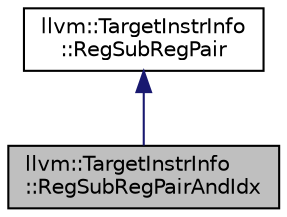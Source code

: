 digraph "llvm::TargetInstrInfo::RegSubRegPairAndIdx"
{
 // LATEX_PDF_SIZE
  bgcolor="transparent";
  edge [fontname="Helvetica",fontsize="10",labelfontname="Helvetica",labelfontsize="10"];
  node [fontname="Helvetica",fontsize="10",shape="box"];
  Node1 [label="llvm::TargetInstrInfo\l::RegSubRegPairAndIdx",height=0.2,width=0.4,color="black", fillcolor="grey75", style="filled", fontcolor="black",tooltip="A pair composed of a pair of a register and a sub-register index, and another sub-register index."];
  Node2 -> Node1 [dir="back",color="midnightblue",fontsize="10",style="solid",fontname="Helvetica"];
  Node2 [label="llvm::TargetInstrInfo\l::RegSubRegPair",height=0.2,width=0.4,color="black",URL="$structllvm_1_1TargetInstrInfo_1_1RegSubRegPair.html",tooltip="A pair composed of a register and a sub-register index."];
}
